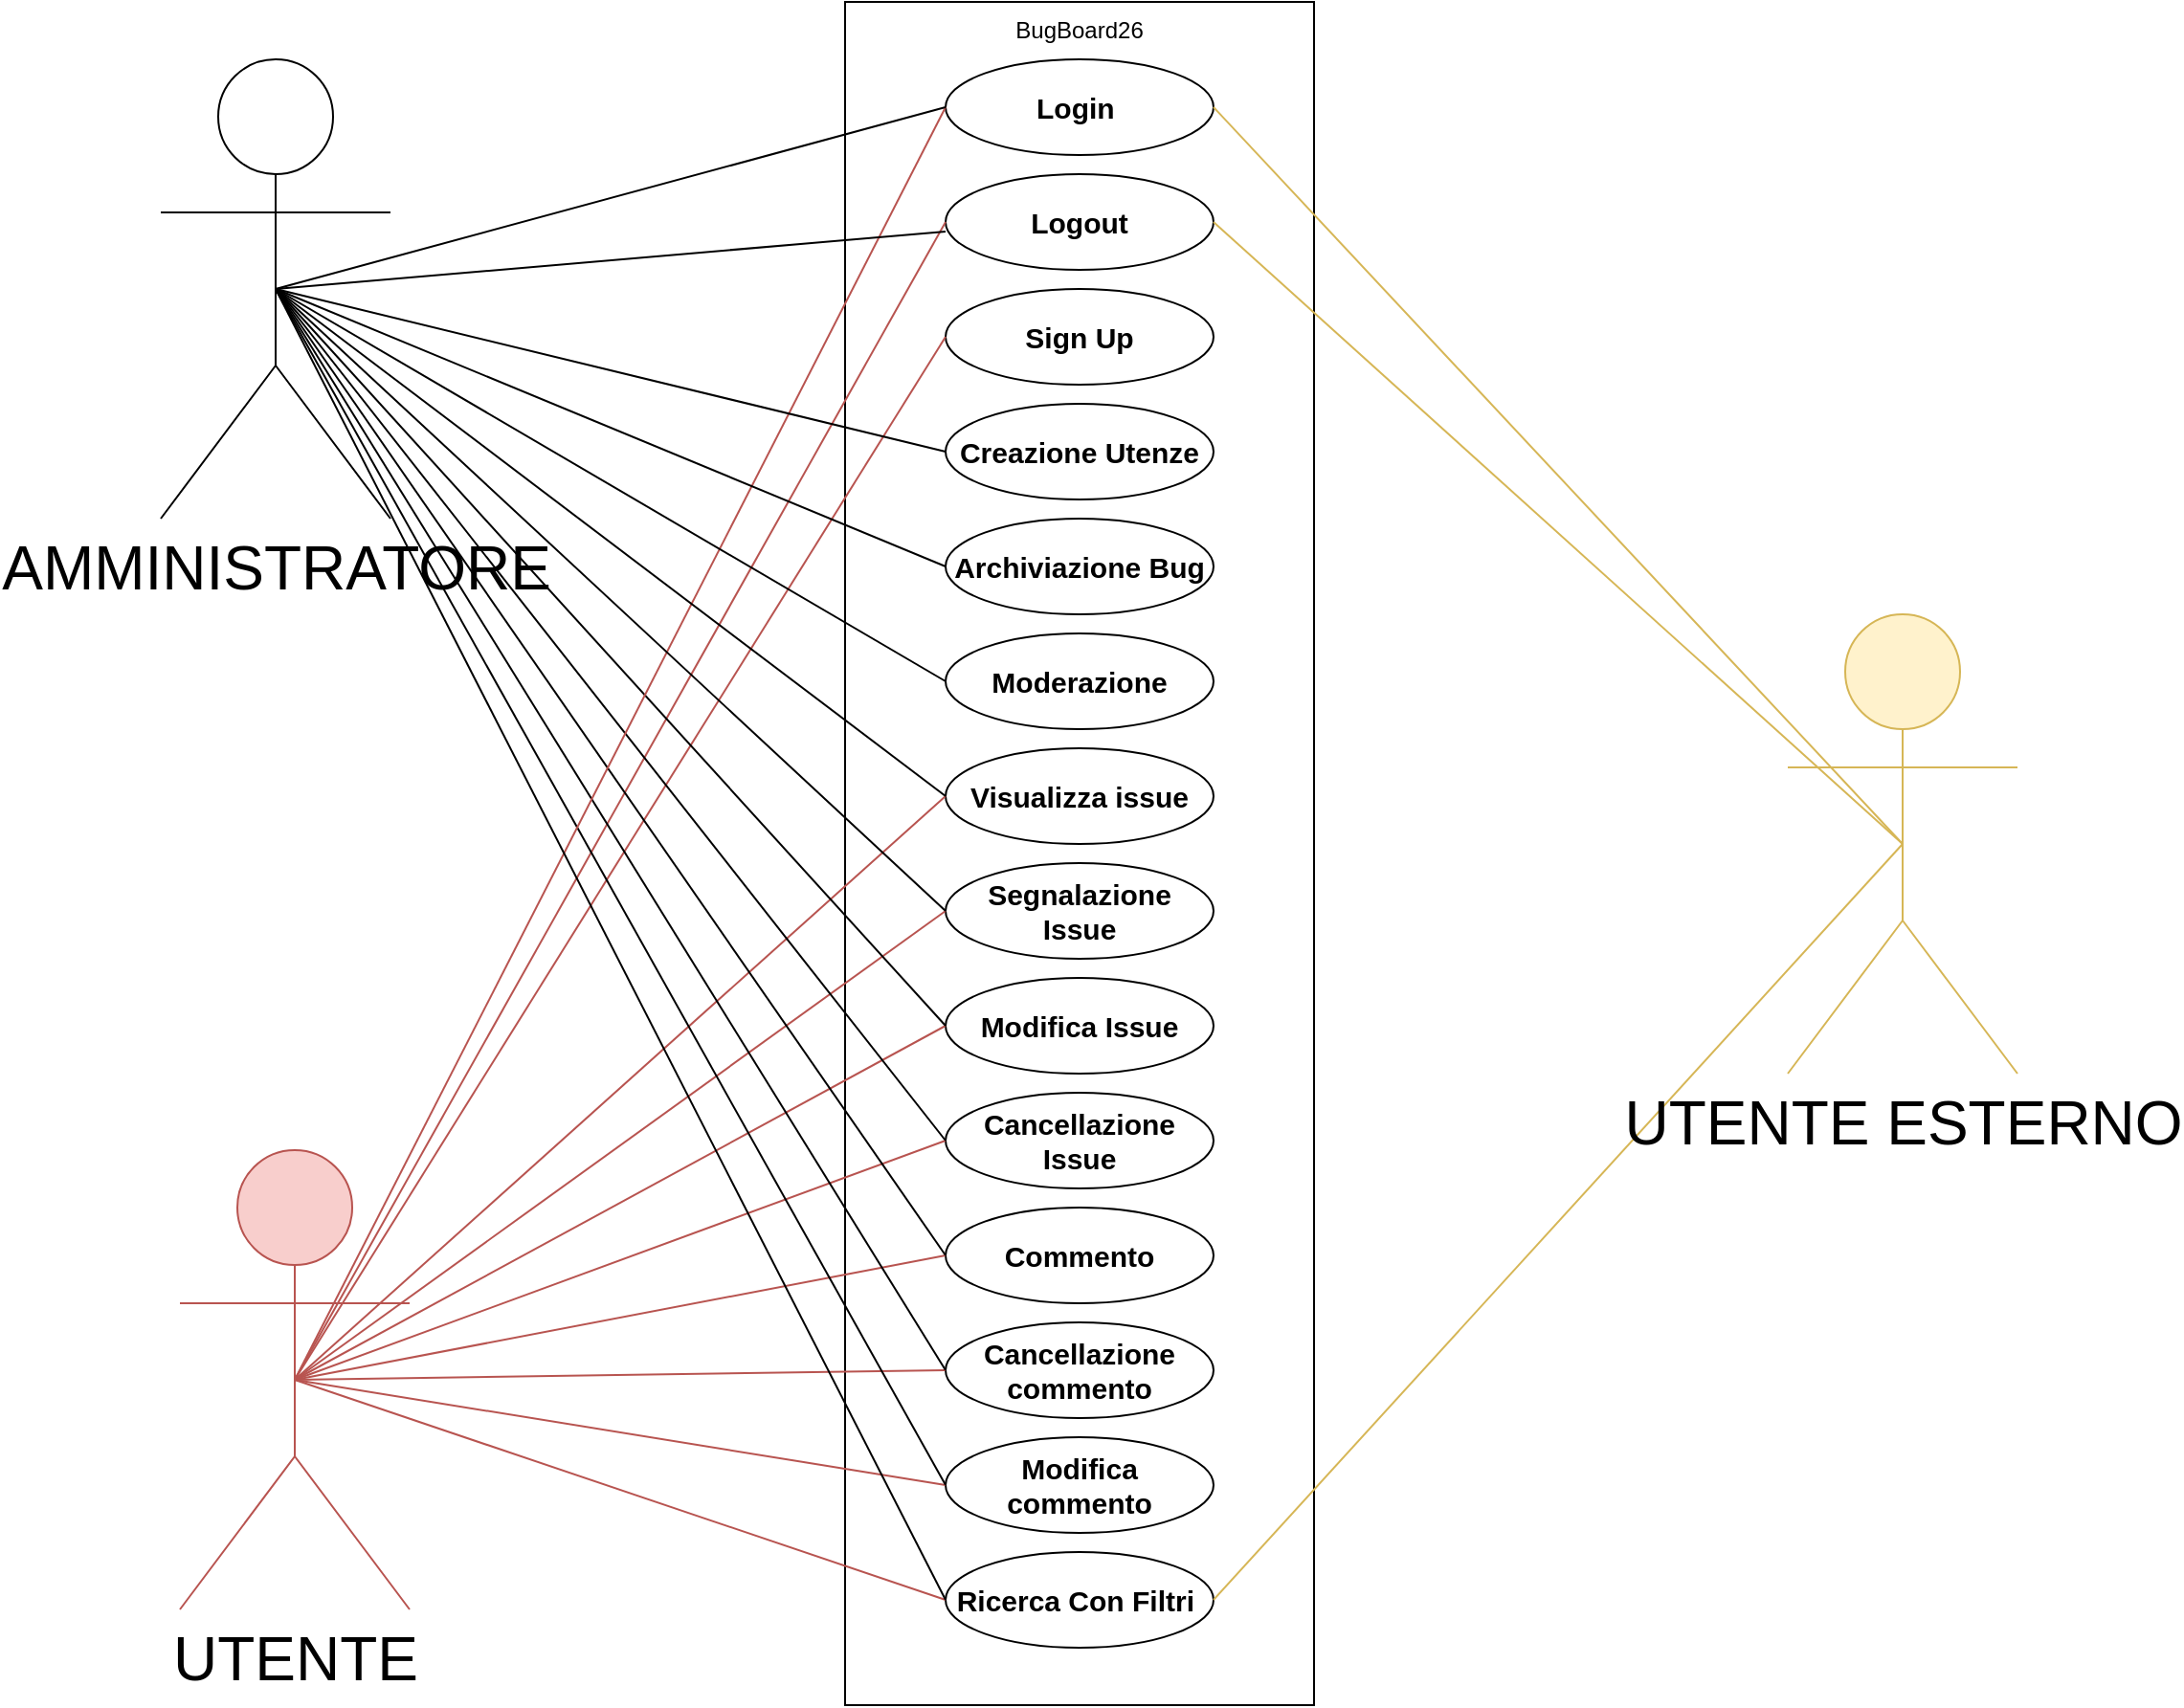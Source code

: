 <mxfile>
    <diagram id="2RVYZxbsJ8EieokouzQ3" name="Page-1">
        <mxGraphModel dx="2830" dy="1113" grid="1" gridSize="10" guides="1" tooltips="1" connect="1" arrows="1" fold="1" page="1" pageScale="1" pageWidth="850" pageHeight="1100" math="0" shadow="0">
            <root>
                <mxCell id="0"/>
                <mxCell id="1" parent="0"/>
                <mxCell id="90" value="" style="rounded=0;whiteSpace=wrap;html=1;" vertex="1" parent="1">
                    <mxGeometry x="-122.5" y="100" width="245" height="890" as="geometry"/>
                </mxCell>
                <mxCell id="3" value="AMMINISTRATORE" style="shape=umlActor;verticalLabelPosition=bottom;verticalAlign=top;html=1;fontSize=32;" parent="1" vertex="1">
                    <mxGeometry x="-480" y="130" width="120" height="240" as="geometry"/>
                </mxCell>
                <mxCell id="20" value="Logout" style="ellipse;whiteSpace=wrap;html=1;fontStyle=1;fontSize=15;" vertex="1" parent="1">
                    <mxGeometry x="-70" y="190" width="140" height="50" as="geometry"/>
                </mxCell>
                <mxCell id="23" value="Creazione Utenze" style="ellipse;whiteSpace=wrap;html=1;fontStyle=1;fontSize=15;" vertex="1" parent="1">
                    <mxGeometry x="-70" y="310" width="140" height="50" as="geometry"/>
                </mxCell>
                <mxCell id="24" value="Login&amp;nbsp;" style="ellipse;whiteSpace=wrap;html=1;fontStyle=1;fontSize=15;" vertex="1" parent="1">
                    <mxGeometry x="-70" y="130" width="140" height="50" as="geometry"/>
                </mxCell>
                <mxCell id="29" value="Sign Up" style="ellipse;whiteSpace=wrap;html=1;fontStyle=1;fontSize=15;" vertex="1" parent="1">
                    <mxGeometry x="-70" y="250" width="140" height="50" as="geometry"/>
                </mxCell>
                <mxCell id="33" value="Segnalazione Issue" style="ellipse;whiteSpace=wrap;html=1;fontStyle=1;fontSize=15;" vertex="1" parent="1">
                    <mxGeometry x="-70" y="550" width="140" height="50" as="geometry"/>
                </mxCell>
                <mxCell id="37" value="Archiviazione Bug" style="ellipse;whiteSpace=wrap;html=1;fontStyle=1;fontSize=15;" vertex="1" parent="1">
                    <mxGeometry x="-70" y="370" width="140" height="50" as="geometry"/>
                </mxCell>
                <mxCell id="38" value="Cancellazione commento" style="ellipse;whiteSpace=wrap;html=1;fontStyle=1;fontSize=15;" vertex="1" parent="1">
                    <mxGeometry x="-70" y="790" width="140" height="50" as="geometry"/>
                </mxCell>
                <mxCell id="39" value="Visualizza issue" style="ellipse;whiteSpace=wrap;html=1;fontStyle=1;fontSize=15;" vertex="1" parent="1">
                    <mxGeometry x="-70" y="490" width="140" height="50" as="geometry"/>
                </mxCell>
                <mxCell id="40" value="Commento" style="ellipse;whiteSpace=wrap;html=1;fontStyle=1;fontSize=15;" vertex="1" parent="1">
                    <mxGeometry x="-70" y="730" width="140" height="50" as="geometry"/>
                </mxCell>
                <mxCell id="41" value="Ricerca Con Filtri&amp;nbsp;" style="ellipse;whiteSpace=wrap;html=1;fontStyle=1;fontSize=15;" vertex="1" parent="1">
                    <mxGeometry x="-70" y="910" width="140" height="50" as="geometry"/>
                </mxCell>
                <mxCell id="42" value="Modifica Issue" style="ellipse;whiteSpace=wrap;html=1;fontStyle=1;fontSize=15;" vertex="1" parent="1">
                    <mxGeometry x="-70" y="610" width="140" height="50" as="geometry"/>
                </mxCell>
                <mxCell id="43" value="Modifica commento" style="ellipse;whiteSpace=wrap;html=1;fontStyle=1;fontSize=15;" vertex="1" parent="1">
                    <mxGeometry x="-70" y="850" width="140" height="50" as="geometry"/>
                </mxCell>
                <mxCell id="44" value="Moderazione" style="ellipse;whiteSpace=wrap;html=1;fontStyle=1;fontSize=15;" vertex="1" parent="1">
                    <mxGeometry x="-70" y="430" width="140" height="50" as="geometry"/>
                </mxCell>
                <mxCell id="47" value="Cancellazione Issue" style="ellipse;whiteSpace=wrap;html=1;fontStyle=1;fontSize=15;" vertex="1" parent="1">
                    <mxGeometry x="-70" y="670" width="140" height="50" as="geometry"/>
                </mxCell>
                <mxCell id="83" style="edgeStyle=none;html=1;exitX=0.5;exitY=0.5;exitDx=0;exitDy=0;exitPerimeter=0;entryX=1;entryY=0.5;entryDx=0;entryDy=0;fillColor=#fff2cc;strokeColor=#d6b656;endArrow=none;endFill=0;" edge="1" parent="1" source="51" target="41">
                    <mxGeometry relative="1" as="geometry"/>
                </mxCell>
                <mxCell id="85" style="edgeStyle=none;html=1;exitX=0.5;exitY=0.5;exitDx=0;exitDy=0;exitPerimeter=0;entryX=1;entryY=0.5;entryDx=0;entryDy=0;fillColor=#fff2cc;strokeColor=#d6b656;endArrow=none;endFill=0;" edge="1" parent="1" source="51" target="24">
                    <mxGeometry relative="1" as="geometry"/>
                </mxCell>
                <mxCell id="86" style="edgeStyle=none;html=1;exitX=0.5;exitY=0.5;exitDx=0;exitDy=0;exitPerimeter=0;entryX=1;entryY=0.5;entryDx=0;entryDy=0;fillColor=#fff2cc;strokeColor=#d6b656;endArrow=none;endFill=0;" edge="1" parent="1" source="51" target="20">
                    <mxGeometry relative="1" as="geometry"/>
                </mxCell>
                <mxCell id="51" value="UTENTE ESTERNO" style="shape=umlActor;verticalLabelPosition=bottom;verticalAlign=top;html=1;fontSize=32;fillColor=#fff2cc;strokeColor=#d6b656;" vertex="1" parent="1">
                    <mxGeometry x="370" y="420" width="120" height="240" as="geometry"/>
                </mxCell>
                <mxCell id="61" style="edgeStyle=none;html=1;exitX=0.5;exitY=0.5;exitDx=0;exitDy=0;exitPerimeter=0;entryX=0;entryY=0.5;entryDx=0;entryDy=0;endArrow=none;endFill=0;fillColor=#f8cecc;strokeColor=#b85450;" edge="1" parent="1" source="53" target="20">
                    <mxGeometry relative="1" as="geometry"/>
                </mxCell>
                <mxCell id="64" style="edgeStyle=none;html=1;exitX=0.5;exitY=0.5;exitDx=0;exitDy=0;exitPerimeter=0;entryX=0;entryY=0.5;entryDx=0;entryDy=0;endArrow=none;endFill=0;fillColor=#f8cecc;strokeColor=#b85450;" edge="1" parent="1" source="53" target="29">
                    <mxGeometry relative="1" as="geometry"/>
                </mxCell>
                <mxCell id="65" style="edgeStyle=none;html=1;exitX=0.5;exitY=0.5;exitDx=0;exitDy=0;exitPerimeter=0;entryX=0;entryY=0.5;entryDx=0;entryDy=0;endArrow=none;endFill=0;fillColor=#f8cecc;strokeColor=#b85450;" edge="1" parent="1" source="53" target="39">
                    <mxGeometry relative="1" as="geometry"/>
                </mxCell>
                <mxCell id="70" style="edgeStyle=none;html=1;exitX=0.5;exitY=0.5;exitDx=0;exitDy=0;exitPerimeter=0;entryX=0;entryY=0.5;entryDx=0;entryDy=0;fillColor=#f8cecc;strokeColor=#b85450;endArrow=none;endFill=0;" edge="1" parent="1" source="53" target="33">
                    <mxGeometry relative="1" as="geometry"/>
                </mxCell>
                <mxCell id="71" style="edgeStyle=none;html=1;exitX=0.5;exitY=0.5;exitDx=0;exitDy=0;exitPerimeter=0;entryX=0;entryY=0.5;entryDx=0;entryDy=0;fillColor=#f8cecc;strokeColor=#b85450;endArrow=none;endFill=0;" edge="1" parent="1" source="53" target="42">
                    <mxGeometry relative="1" as="geometry"/>
                </mxCell>
                <mxCell id="72" style="edgeStyle=none;html=1;exitX=0.5;exitY=0.5;exitDx=0;exitDy=0;exitPerimeter=0;entryX=0;entryY=0.5;entryDx=0;entryDy=0;fillColor=#f8cecc;strokeColor=#b85450;endArrow=none;endFill=0;" edge="1" parent="1" source="53" target="47">
                    <mxGeometry relative="1" as="geometry"/>
                </mxCell>
                <mxCell id="74" style="edgeStyle=none;html=1;exitX=0.5;exitY=0.5;exitDx=0;exitDy=0;exitPerimeter=0;entryX=0;entryY=0.5;entryDx=0;entryDy=0;fillColor=#f8cecc;strokeColor=#b85450;endArrow=none;endFill=0;" edge="1" parent="1" source="53" target="40">
                    <mxGeometry relative="1" as="geometry"/>
                </mxCell>
                <mxCell id="75" style="edgeStyle=none;html=1;exitX=0.5;exitY=0.5;exitDx=0;exitDy=0;exitPerimeter=0;entryX=0;entryY=0.5;entryDx=0;entryDy=0;endArrow=none;endFill=0;" edge="1" parent="1" source="3" target="42">
                    <mxGeometry relative="1" as="geometry"/>
                </mxCell>
                <mxCell id="76" style="edgeStyle=none;html=1;exitX=0.5;exitY=0.5;exitDx=0;exitDy=0;exitPerimeter=0;entryX=0;entryY=0.5;entryDx=0;entryDy=0;fillColor=#f8cecc;strokeColor=#b85450;endArrow=none;endFill=0;" edge="1" parent="1" source="53" target="38">
                    <mxGeometry relative="1" as="geometry"/>
                </mxCell>
                <mxCell id="78" value="" style="endArrow=none;html=1;exitX=0.5;exitY=0.5;exitDx=0;exitDy=0;exitPerimeter=0;entryX=0;entryY=0.5;entryDx=0;entryDy=0;" edge="1" parent="1" source="3" target="47">
                    <mxGeometry width="50" height="50" relative="1" as="geometry">
                        <mxPoint x="-390" y="280" as="sourcePoint"/>
                        <mxPoint x="-40" y="545" as="targetPoint"/>
                    </mxGeometry>
                </mxCell>
                <mxCell id="77" style="edgeStyle=none;html=1;exitX=0.5;exitY=0.5;exitDx=0;exitDy=0;exitPerimeter=0;entryX=0;entryY=0.5;entryDx=0;entryDy=0;fillColor=#f8cecc;strokeColor=#b85450;endArrow=none;endFill=0;" edge="1" parent="1" source="53" target="43">
                    <mxGeometry relative="1" as="geometry"/>
                </mxCell>
                <mxCell id="80" value="" style="endArrow=none;html=1;exitX=0.5;exitY=0.5;exitDx=0;exitDy=0;exitPerimeter=0;entryX=0;entryY=0.5;entryDx=0;entryDy=0;" edge="1" parent="1" source="3" target="40">
                    <mxGeometry width="50" height="50" relative="1" as="geometry">
                        <mxPoint x="-410" y="260" as="sourcePoint"/>
                        <mxPoint x="-60" y="705" as="targetPoint"/>
                    </mxGeometry>
                </mxCell>
                <mxCell id="79" style="edgeStyle=none;html=1;exitX=0.5;exitY=0.5;exitDx=0;exitDy=0;exitPerimeter=0;entryX=0;entryY=0.5;entryDx=0;entryDy=0;fillColor=#f8cecc;strokeColor=#b85450;endArrow=none;endFill=0;" edge="1" parent="1" source="53" target="41">
                    <mxGeometry relative="1" as="geometry"/>
                </mxCell>
                <mxCell id="81" value="" style="endArrow=none;html=1;exitX=0.5;exitY=0.5;exitDx=0;exitDy=0;exitPerimeter=0;entryX=0;entryY=0.5;entryDx=0;entryDy=0;" edge="1" parent="1" source="3" target="38">
                    <mxGeometry width="50" height="50" relative="1" as="geometry">
                        <mxPoint x="-400" y="270" as="sourcePoint"/>
                        <mxPoint x="-50" y="715" as="targetPoint"/>
                    </mxGeometry>
                </mxCell>
                <mxCell id="53" value="UTENTE" style="shape=umlActor;verticalLabelPosition=bottom;verticalAlign=top;html=1;fontSize=32;fillColor=#f8cecc;strokeColor=#b85450;" vertex="1" parent="1">
                    <mxGeometry x="-470" y="700" width="120" height="240" as="geometry"/>
                </mxCell>
                <mxCell id="82" value="" style="endArrow=none;html=1;exitX=0.5;exitY=0.5;exitDx=0;exitDy=0;exitPerimeter=0;entryX=0;entryY=0.5;entryDx=0;entryDy=0;" edge="1" parent="1" source="3" target="43">
                    <mxGeometry width="50" height="50" relative="1" as="geometry">
                        <mxPoint x="-390" y="280" as="sourcePoint"/>
                        <mxPoint x="-40" y="725" as="targetPoint"/>
                    </mxGeometry>
                </mxCell>
                <mxCell id="57" value="" style="endArrow=none;html=1;exitX=0.5;exitY=0.5;exitDx=0;exitDy=0;exitPerimeter=0;entryX=0;entryY=0.5;entryDx=0;entryDy=0;fillColor=#f8cecc;strokeColor=#b85450;" edge="1" parent="1" source="53" target="24">
                    <mxGeometry width="50" height="50" relative="1" as="geometry">
                        <mxPoint x="-120" y="650" as="sourcePoint"/>
                        <mxPoint x="-70" y="600" as="targetPoint"/>
                    </mxGeometry>
                </mxCell>
                <mxCell id="87" value="" style="endArrow=none;html=1;exitX=0.5;exitY=0.5;exitDx=0;exitDy=0;exitPerimeter=0;entryX=0;entryY=0.5;entryDx=0;entryDy=0;" edge="1" parent="1" source="3" target="41">
                    <mxGeometry width="50" height="50" relative="1" as="geometry">
                        <mxPoint x="-370" y="300" as="sourcePoint"/>
                        <mxPoint x="-20" y="745" as="targetPoint"/>
                    </mxGeometry>
                </mxCell>
                <mxCell id="59" value="" style="endArrow=none;html=1;exitX=0.5;exitY=0.5;exitDx=0;exitDy=0;exitPerimeter=0;entryX=0;entryY=0.5;entryDx=0;entryDy=0;" edge="1" parent="1" source="3" target="24">
                    <mxGeometry width="50" height="50" relative="1" as="geometry">
                        <mxPoint x="-400" y="320" as="sourcePoint"/>
                        <mxPoint x="-130" y="-10" as="targetPoint"/>
                    </mxGeometry>
                </mxCell>
                <mxCell id="60" value="" style="endArrow=none;html=1;exitX=0.5;exitY=0.5;exitDx=0;exitDy=0;exitPerimeter=0;" edge="1" parent="1" source="3">
                    <mxGeometry width="50" height="50" relative="1" as="geometry">
                        <mxPoint x="-390" y="330" as="sourcePoint"/>
                        <mxPoint x="-70" y="220" as="targetPoint"/>
                    </mxGeometry>
                </mxCell>
                <mxCell id="62" value="" style="endArrow=none;html=1;exitX=0.5;exitY=0.5;exitDx=0;exitDy=0;exitPerimeter=0;entryX=0;entryY=0.5;entryDx=0;entryDy=0;" edge="1" parent="1" source="3" target="23">
                    <mxGeometry width="50" height="50" relative="1" as="geometry">
                        <mxPoint x="-380" y="340" as="sourcePoint"/>
                        <mxPoint x="-50" y="175" as="targetPoint"/>
                    </mxGeometry>
                </mxCell>
                <mxCell id="63" value="" style="endArrow=none;html=1;exitX=0.5;exitY=0.5;exitDx=0;exitDy=0;exitPerimeter=0;entryX=0;entryY=0.5;entryDx=0;entryDy=0;" edge="1" parent="1" source="3" target="37">
                    <mxGeometry width="50" height="50" relative="1" as="geometry">
                        <mxPoint x="-420" y="250" as="sourcePoint"/>
                        <mxPoint x="-240" y="340" as="targetPoint"/>
                    </mxGeometry>
                </mxCell>
                <mxCell id="66" value="" style="endArrow=none;html=1;exitX=0.5;exitY=0.5;exitDx=0;exitDy=0;exitPerimeter=0;entryX=0;entryY=0.5;entryDx=0;entryDy=0;" edge="1" parent="1" source="3" target="44">
                    <mxGeometry width="50" height="50" relative="1" as="geometry">
                        <mxPoint x="-410" y="260" as="sourcePoint"/>
                        <mxPoint x="-60" y="405" as="targetPoint"/>
                    </mxGeometry>
                </mxCell>
                <mxCell id="67" value="" style="endArrow=none;html=1;exitX=0.5;exitY=0.5;exitDx=0;exitDy=0;exitPerimeter=0;entryX=0;entryY=0.5;entryDx=0;entryDy=0;" edge="1" parent="1" source="3" target="39">
                    <mxGeometry width="50" height="50" relative="1" as="geometry">
                        <mxPoint x="-400" y="270" as="sourcePoint"/>
                        <mxPoint x="-50" y="415" as="targetPoint"/>
                    </mxGeometry>
                </mxCell>
                <mxCell id="73" value="" style="endArrow=none;html=1;exitX=0.5;exitY=0.5;exitDx=0;exitDy=0;exitPerimeter=0;entryX=0;entryY=0.5;entryDx=0;entryDy=0;" edge="1" parent="1" source="3" target="33">
                    <mxGeometry width="50" height="50" relative="1" as="geometry">
                        <mxPoint x="-410" y="260" as="sourcePoint"/>
                        <mxPoint x="-60" y="525" as="targetPoint"/>
                    </mxGeometry>
                </mxCell>
                <mxCell id="91" value="BugBoard26" style="text;html=1;align=center;verticalAlign=middle;whiteSpace=wrap;rounded=0;" vertex="1" parent="1">
                    <mxGeometry x="-30" y="100" width="60" height="30" as="geometry"/>
                </mxCell>
            </root>
        </mxGraphModel>
    </diagram>
</mxfile>